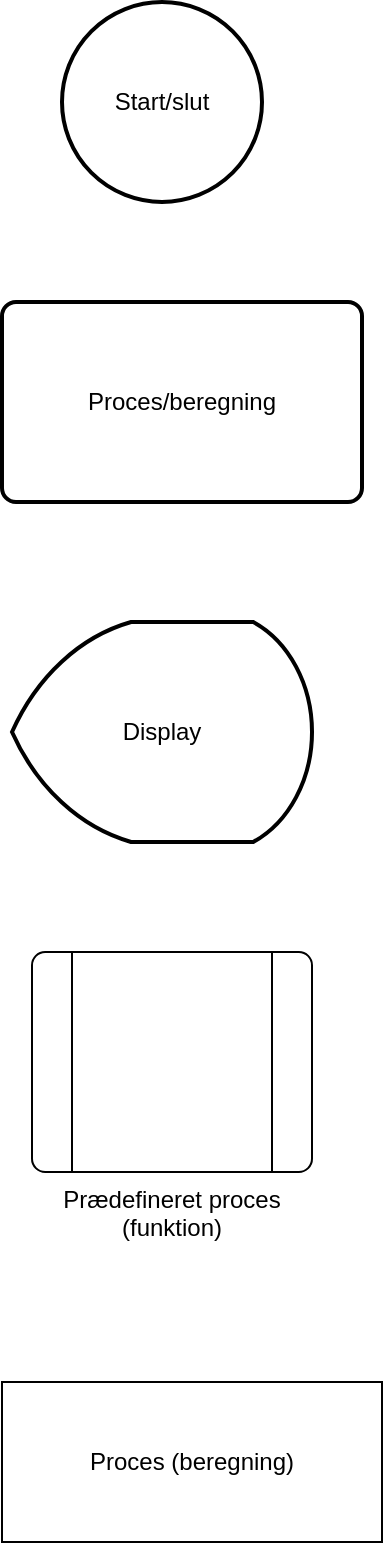 <mxfile version="14.2.9" type="github">
  <diagram id="yoRw5JMc9qJp0HHJ_bnI" name="Page-1">
    <mxGraphModel dx="1422" dy="803" grid="1" gridSize="10" guides="1" tooltips="1" connect="1" arrows="1" fold="1" page="1" pageScale="1" pageWidth="850" pageHeight="1100" math="0" shadow="0">
      <root>
        <mxCell id="0" />
        <mxCell id="1" parent="0" />
        <mxCell id="kW2QpV9E9dDX-V0TxkvZ-5" value="&lt;div&gt;Proces (beregning)&lt;/div&gt;" style="rounded=0;whiteSpace=wrap;html=1;" vertex="1" parent="1">
          <mxGeometry x="330" y="710" width="190" height="80" as="geometry" />
        </mxCell>
        <mxCell id="kW2QpV9E9dDX-V0TxkvZ-7" value="Display" style="strokeWidth=2;html=1;shape=mxgraph.flowchart.display;whiteSpace=wrap;" vertex="1" parent="1">
          <mxGeometry x="335" y="330" width="150" height="110" as="geometry" />
        </mxCell>
        <mxCell id="kW2QpV9E9dDX-V0TxkvZ-8" value="&lt;div&gt;Prædefineret proces (funktion)&lt;/div&gt;" style="verticalLabelPosition=bottom;verticalAlign=top;html=1;shape=process;whiteSpace=wrap;rounded=1;size=0.14;arcSize=6;" vertex="1" parent="1">
          <mxGeometry x="345" y="495" width="140" height="110" as="geometry" />
        </mxCell>
        <mxCell id="kW2QpV9E9dDX-V0TxkvZ-11" value="Start/slut" style="strokeWidth=2;html=1;shape=mxgraph.flowchart.start_2;whiteSpace=wrap;" vertex="1" parent="1">
          <mxGeometry x="360" y="20" width="100" height="100" as="geometry" />
        </mxCell>
        <mxCell id="kW2QpV9E9dDX-V0TxkvZ-12" value="Proces/beregning" style="rounded=1;whiteSpace=wrap;html=1;absoluteArcSize=1;arcSize=14;strokeWidth=2;" vertex="1" parent="1">
          <mxGeometry x="330" y="170" width="180" height="100" as="geometry" />
        </mxCell>
      </root>
    </mxGraphModel>
  </diagram>
</mxfile>
